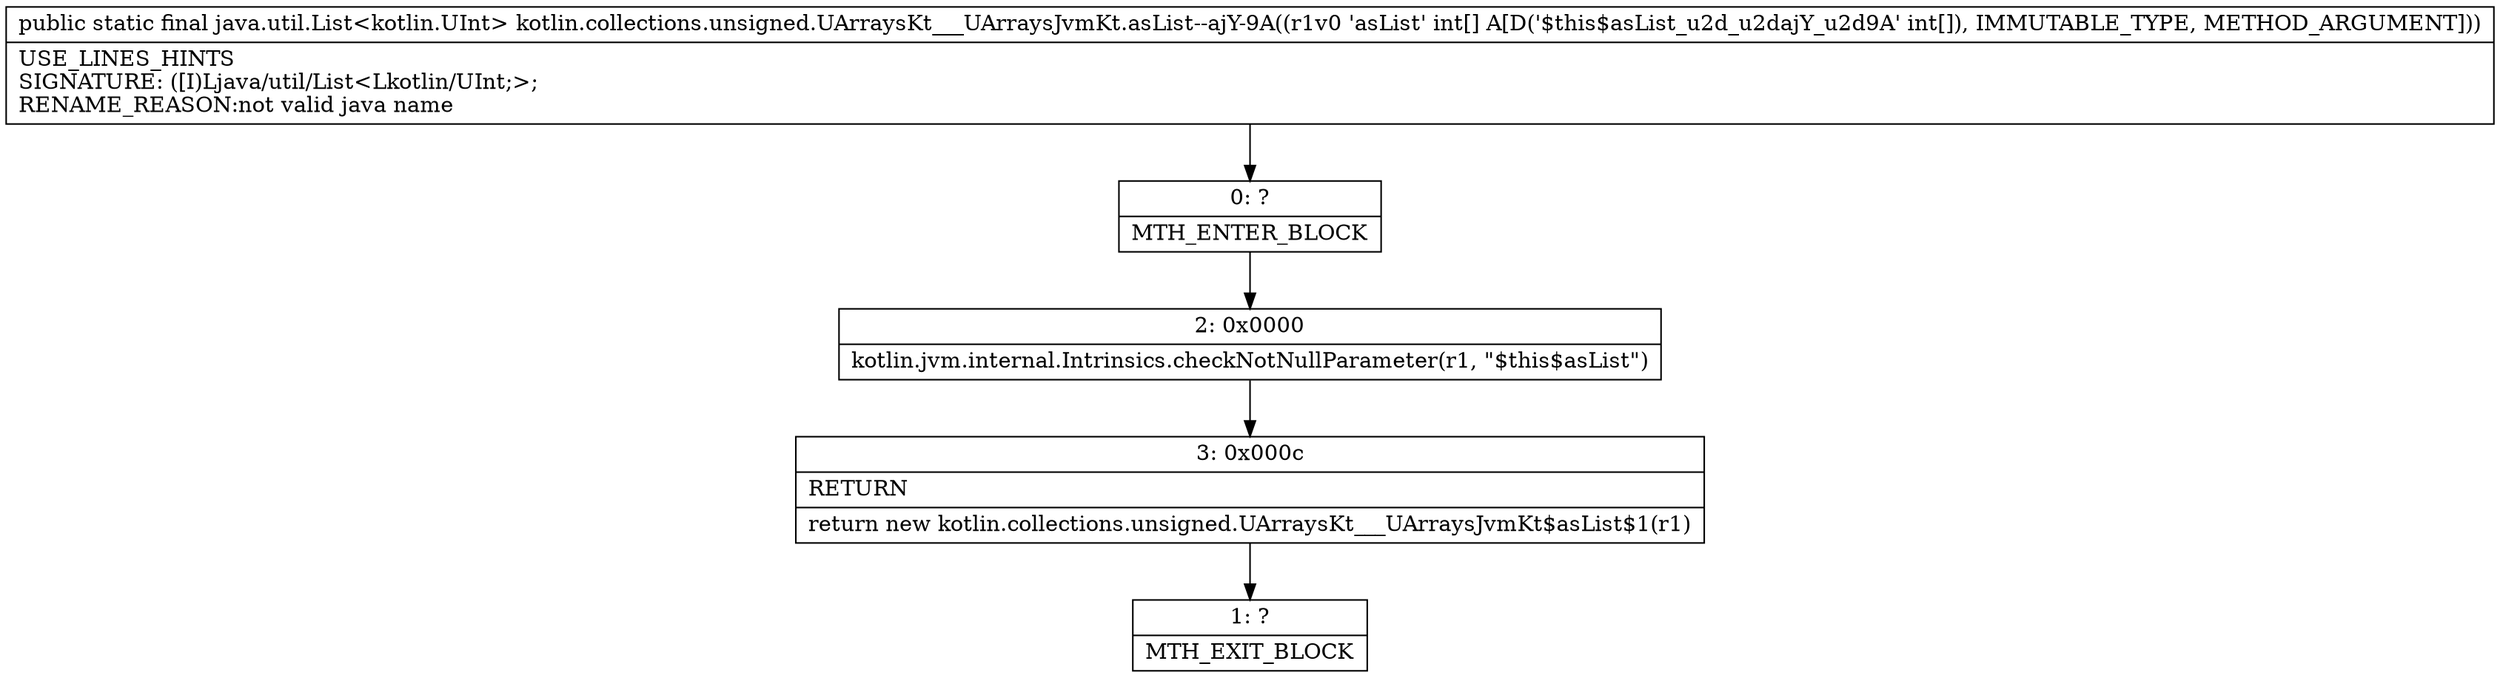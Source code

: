 digraph "CFG forkotlin.collections.unsigned.UArraysKt___UArraysJvmKt.asList\-\-ajY\-9A([I)Ljava\/util\/List;" {
Node_0 [shape=record,label="{0\:\ ?|MTH_ENTER_BLOCK\l}"];
Node_2 [shape=record,label="{2\:\ 0x0000|kotlin.jvm.internal.Intrinsics.checkNotNullParameter(r1, \"$this$asList\")\l}"];
Node_3 [shape=record,label="{3\:\ 0x000c|RETURN\l|return new kotlin.collections.unsigned.UArraysKt___UArraysJvmKt$asList$1(r1)\l}"];
Node_1 [shape=record,label="{1\:\ ?|MTH_EXIT_BLOCK\l}"];
MethodNode[shape=record,label="{public static final java.util.List\<kotlin.UInt\> kotlin.collections.unsigned.UArraysKt___UArraysJvmKt.asList\-\-ajY\-9A((r1v0 'asList' int[] A[D('$this$asList_u2d_u2dajY_u2d9A' int[]), IMMUTABLE_TYPE, METHOD_ARGUMENT]))  | USE_LINES_HINTS\lSIGNATURE: ([I)Ljava\/util\/List\<Lkotlin\/UInt;\>;\lRENAME_REASON:not valid java name\l}"];
MethodNode -> Node_0;Node_0 -> Node_2;
Node_2 -> Node_3;
Node_3 -> Node_1;
}

